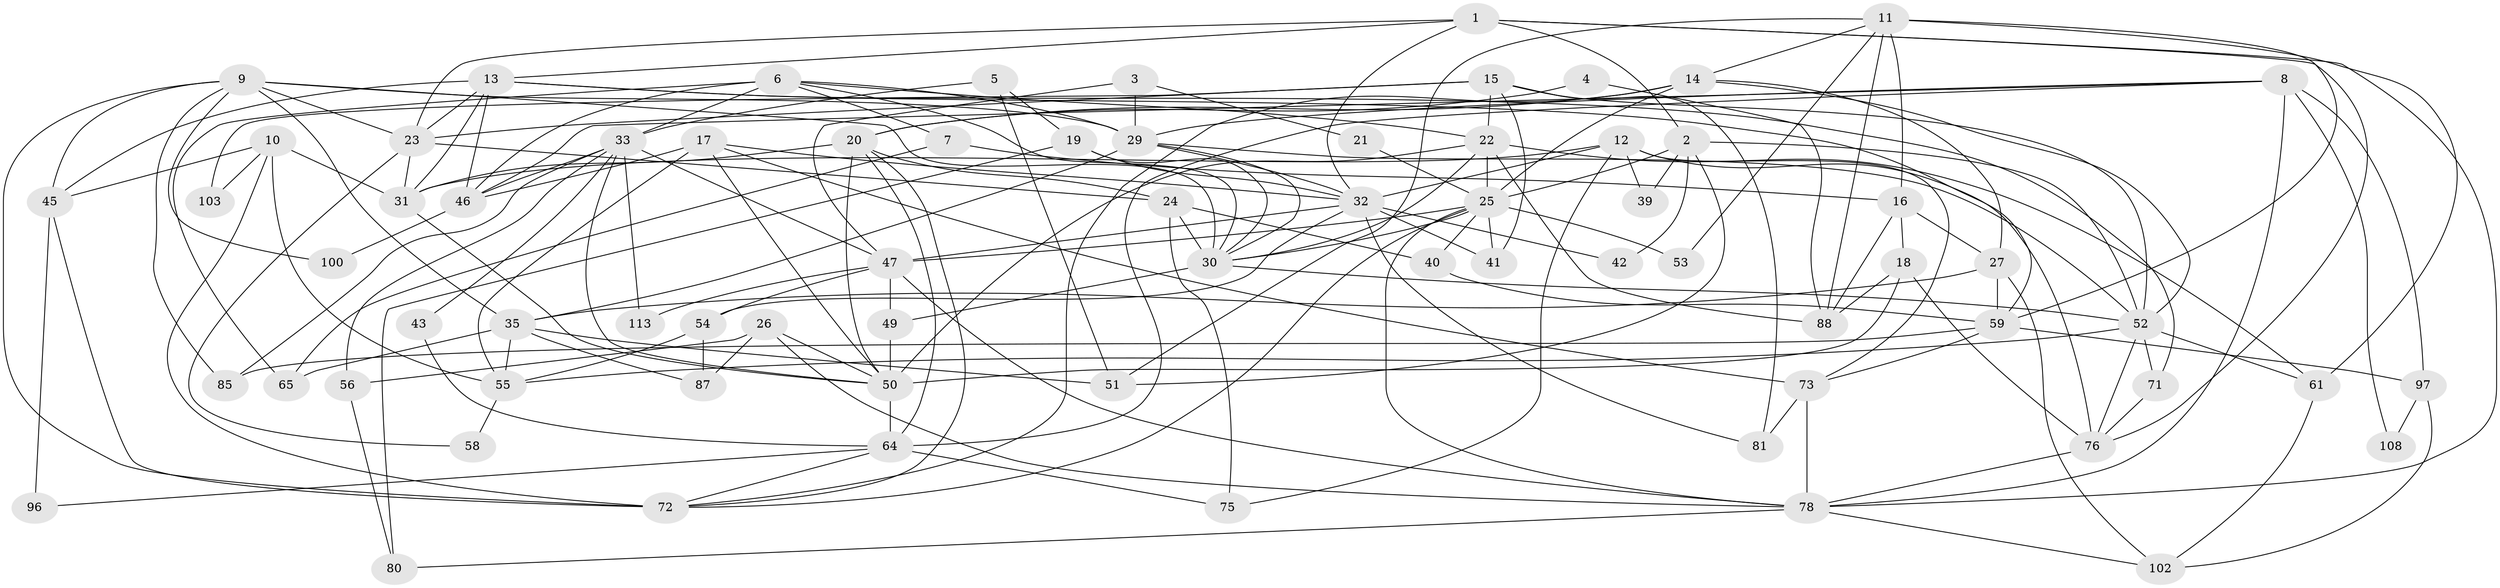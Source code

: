 // original degree distribution, {3: 0.2894736842105263, 2: 0.14035087719298245, 4: 0.24561403508771928, 5: 0.15789473684210525, 6: 0.11403508771929824, 9: 0.008771929824561403, 7: 0.03508771929824561, 8: 0.008771929824561403}
// Generated by graph-tools (version 1.1) at 2025/41/03/06/25 10:41:59]
// undirected, 72 vertices, 179 edges
graph export_dot {
graph [start="1"]
  node [color=gray90,style=filled];
  1 [super="+105"];
  2 [super="+36"];
  3;
  4;
  5;
  6 [super="+79"];
  7;
  8 [super="+95"];
  9 [super="+101"];
  10 [super="+28"];
  11 [super="+60"];
  12 [super="+82"];
  13 [super="+38"];
  14 [super="+84"];
  15 [super="+34"];
  16 [super="+98"];
  17;
  18 [super="+114"];
  19;
  20 [super="+44"];
  21;
  22 [super="+99"];
  23 [super="+48"];
  24 [super="+86"];
  25 [super="+89"];
  26;
  27 [super="+37"];
  29 [super="+68"];
  30 [super="+90"];
  31 [super="+62"];
  32 [super="+104"];
  33 [super="+57"];
  35 [super="+107"];
  39;
  40 [super="+112"];
  41 [super="+63"];
  42;
  43;
  45 [super="+93"];
  46;
  47 [super="+83"];
  49;
  50 [super="+110"];
  51;
  52 [super="+77"];
  53;
  54 [super="+69"];
  55 [super="+67"];
  56 [super="+70"];
  58;
  59 [super="+66"];
  61 [super="+94"];
  64 [super="+111"];
  65;
  71 [super="+92"];
  72 [super="+74"];
  73 [super="+91"];
  75;
  76 [super="+106"];
  78 [super="+109"];
  80;
  81;
  85;
  87;
  88;
  96;
  97;
  100;
  102;
  103;
  108;
  113;
  1 -- 23;
  1 -- 32;
  1 -- 76;
  1 -- 13;
  1 -- 78;
  1 -- 2;
  2 -- 42;
  2 -- 25;
  2 -- 51;
  2 -- 52;
  2 -- 39;
  3 -- 29;
  3 -- 21;
  3 -- 47;
  4 -- 88;
  4 -- 20;
  5 -- 33;
  5 -- 51;
  5 -- 19;
  6 -- 33 [weight=2];
  6 -- 65;
  6 -- 7;
  6 -- 29;
  6 -- 46;
  6 -- 30;
  6 -- 22;
  7 -- 65;
  7 -- 16;
  8 -- 46;
  8 -- 97;
  8 -- 64 [weight=2];
  8 -- 108;
  8 -- 29;
  8 -- 78;
  9 -- 45;
  9 -- 100;
  9 -- 30;
  9 -- 35;
  9 -- 85;
  9 -- 23;
  9 -- 72;
  9 -- 29;
  10 -- 31;
  10 -- 55;
  10 -- 72 [weight=2];
  10 -- 45;
  10 -- 103;
  11 -- 14;
  11 -- 88;
  11 -- 16;
  11 -- 51;
  11 -- 59;
  11 -- 53;
  11 -- 61;
  12 -- 31;
  12 -- 73;
  12 -- 75;
  12 -- 32;
  12 -- 76;
  12 -- 39;
  13 -- 23;
  13 -- 59;
  13 -- 46;
  13 -- 31;
  13 -- 45;
  13 -- 71;
  14 -- 20;
  14 -- 27;
  14 -- 25;
  14 -- 72;
  14 -- 52;
  15 -- 23;
  15 -- 103;
  15 -- 22;
  15 -- 81;
  15 -- 52;
  15 -- 41;
  16 -- 88;
  16 -- 18;
  16 -- 27;
  17 -- 32;
  17 -- 50;
  17 -- 46;
  17 -- 55;
  17 -- 73;
  18 -- 88;
  18 -- 50;
  18 -- 76;
  19 -- 32;
  19 -- 30;
  19 -- 80;
  20 -- 72;
  20 -- 64;
  20 -- 50;
  20 -- 24;
  20 -- 31;
  21 -- 25;
  22 -- 30;
  22 -- 88;
  22 -- 61;
  22 -- 50;
  22 -- 25;
  23 -- 58;
  23 -- 31;
  23 -- 24;
  24 -- 40;
  24 -- 75;
  24 -- 30;
  25 -- 72;
  25 -- 30;
  25 -- 47;
  25 -- 53;
  25 -- 41;
  25 -- 78;
  25 -- 40;
  26 -- 50;
  26 -- 78;
  26 -- 56;
  26 -- 87;
  27 -- 102;
  27 -- 59;
  27 -- 35;
  29 -- 32;
  29 -- 30;
  29 -- 35;
  29 -- 52;
  30 -- 52;
  30 -- 49;
  31 -- 50;
  32 -- 54;
  32 -- 41;
  32 -- 42;
  32 -- 81;
  32 -- 47;
  33 -- 85;
  33 -- 113;
  33 -- 43;
  33 -- 46;
  33 -- 47;
  33 -- 50;
  33 -- 56;
  35 -- 51 [weight=2];
  35 -- 65;
  35 -- 87;
  35 -- 55;
  40 -- 59 [weight=2];
  43 -- 64;
  45 -- 72;
  45 -- 96;
  46 -- 100;
  47 -- 54;
  47 -- 113;
  47 -- 49;
  47 -- 78;
  49 -- 50;
  50 -- 64;
  52 -- 55;
  52 -- 71;
  52 -- 61;
  52 -- 76;
  54 -- 87;
  54 -- 55;
  55 -- 58;
  56 -- 80;
  59 -- 85;
  59 -- 73;
  59 -- 97;
  61 -- 102;
  64 -- 75;
  64 -- 96 [weight=2];
  64 -- 72;
  71 -- 76;
  73 -- 78;
  73 -- 81 [weight=2];
  76 -- 78;
  78 -- 102;
  78 -- 80;
  97 -- 102;
  97 -- 108;
}
